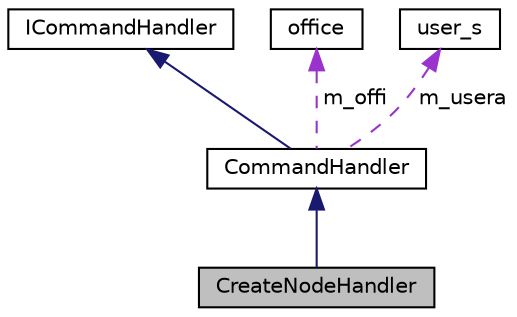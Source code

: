 digraph "CreateNodeHandler"
{
  edge [fontname="Helvetica",fontsize="10",labelfontname="Helvetica",labelfontsize="10"];
  node [fontname="Helvetica",fontsize="10",shape=record];
  Node3 [label="CreateNodeHandler",height=0.2,width=0.4,color="black", fillcolor="grey75", style="filled", fontcolor="black"];
  Node4 -> Node3 [dir="back",color="midnightblue",fontsize="10",style="solid",fontname="Helvetica"];
  Node4 [label="CommandHandler",height=0.2,width=0.4,color="black", fillcolor="white", style="filled",URL="$class_command_handler.html",tooltip="Base class for all command handlers. "];
  Node5 -> Node4 [dir="back",color="midnightblue",fontsize="10",style="solid",fontname="Helvetica"];
  Node5 [label="ICommandHandler",height=0.2,width=0.4,color="black", fillcolor="white", style="filled",URL="$class_i_command_handler.html",tooltip="Command handler Interface. "];
  Node6 -> Node4 [dir="back",color="darkorchid3",fontsize="10",style="dashed",label=" m_offi" ,fontname="Helvetica"];
  Node6 [label="office",height=0.2,width=0.4,color="black", fillcolor="white", style="filled",URL="$classoffice.html"];
  Node7 -> Node4 [dir="back",color="darkorchid3",fontsize="10",style="dashed",label=" m_usera" ,fontname="Helvetica"];
  Node7 [label="user_s",height=0.2,width=0.4,color="black", fillcolor="white", style="filled",URL="$structuser__s.html"];
}
